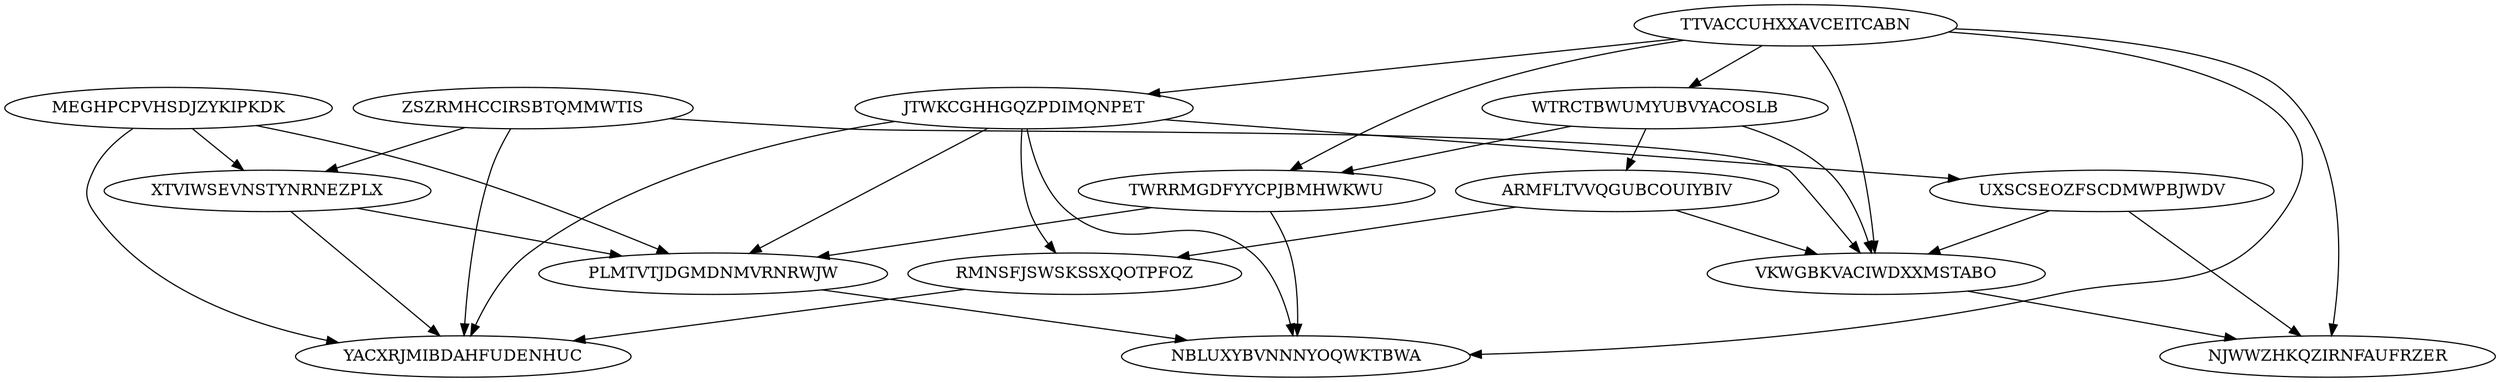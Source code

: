 digraph N15M31 {
	TTVACCUHXXAVCEITCABN	[Weight=16];
	WTRCTBWUMYUBVYACOSLB	[Weight=14];
	JTWKCGHHGQZPDIMQNPET	[Weight=14];
	ZSZRMHCCIRSBTQMMWTIS	[Weight=13];
	ARMFLTVVQGUBCOUIYBIV	[Weight=11];
	UXSCSEOZFSCDMWPBJWDV	[Weight=15];
	RMNSFJSWSKSSXQOTPFOZ	[Weight=15];
	TWRRMGDFYYCPJBMHWKWU	[Weight=17];
	VKWGBKVACIWDXXMSTABO	[Weight=19];
	MEGHPCPVHSDJZYKIPKDK	[Weight=19];
	XTVIWSEVNSTYNRNEZPLX	[Weight=12];
	PLMTVTJDGMDNMVRNRWJW	[Weight=14];
	NBLUXYBVNNNYOQWKTBWA	[Weight=12];
	NJWWZHKQZIRNFAUFRZER	[Weight=20];
	YACXRJMIBDAHFUDENHUC	[Weight=17];
	TTVACCUHXXAVCEITCABN -> JTWKCGHHGQZPDIMQNPET [Weight=20];
	JTWKCGHHGQZPDIMQNPET -> NBLUXYBVNNNYOQWKTBWA [Weight=13];
	ZSZRMHCCIRSBTQMMWTIS -> VKWGBKVACIWDXXMSTABO [Weight=12];
	MEGHPCPVHSDJZYKIPKDK -> PLMTVTJDGMDNMVRNRWJW [Weight=19];
	WTRCTBWUMYUBVYACOSLB -> ARMFLTVVQGUBCOUIYBIV [Weight=15];
	MEGHPCPVHSDJZYKIPKDK -> YACXRJMIBDAHFUDENHUC [Weight=12];
	ARMFLTVVQGUBCOUIYBIV -> VKWGBKVACIWDXXMSTABO [Weight=12];
	WTRCTBWUMYUBVYACOSLB -> TWRRMGDFYYCPJBMHWKWU [Weight=11];
	UXSCSEOZFSCDMWPBJWDV -> VKWGBKVACIWDXXMSTABO [Weight=19];
	JTWKCGHHGQZPDIMQNPET -> YACXRJMIBDAHFUDENHUC [Weight=20];
	ZSZRMHCCIRSBTQMMWTIS -> YACXRJMIBDAHFUDENHUC [Weight=20];
	XTVIWSEVNSTYNRNEZPLX -> YACXRJMIBDAHFUDENHUC [Weight=11];
	TWRRMGDFYYCPJBMHWKWU -> PLMTVTJDGMDNMVRNRWJW [Weight=17];
	ZSZRMHCCIRSBTQMMWTIS -> XTVIWSEVNSTYNRNEZPLX [Weight=11];
	TTVACCUHXXAVCEITCABN -> TWRRMGDFYYCPJBMHWKWU [Weight=13];
	UXSCSEOZFSCDMWPBJWDV -> NJWWZHKQZIRNFAUFRZER [Weight=14];
	JTWKCGHHGQZPDIMQNPET -> UXSCSEOZFSCDMWPBJWDV [Weight=19];
	VKWGBKVACIWDXXMSTABO -> NJWWZHKQZIRNFAUFRZER [Weight=19];
	TTVACCUHXXAVCEITCABN -> NJWWZHKQZIRNFAUFRZER [Weight=12];
	RMNSFJSWSKSSXQOTPFOZ -> YACXRJMIBDAHFUDENHUC [Weight=14];
	JTWKCGHHGQZPDIMQNPET -> RMNSFJSWSKSSXQOTPFOZ [Weight=20];
	PLMTVTJDGMDNMVRNRWJW -> NBLUXYBVNNNYOQWKTBWA [Weight=12];
	ARMFLTVVQGUBCOUIYBIV -> RMNSFJSWSKSSXQOTPFOZ [Weight=11];
	TTVACCUHXXAVCEITCABN -> WTRCTBWUMYUBVYACOSLB [Weight=20];
	TWRRMGDFYYCPJBMHWKWU -> NBLUXYBVNNNYOQWKTBWA [Weight=12];
	JTWKCGHHGQZPDIMQNPET -> PLMTVTJDGMDNMVRNRWJW [Weight=15];
	XTVIWSEVNSTYNRNEZPLX -> PLMTVTJDGMDNMVRNRWJW [Weight=19];
	TTVACCUHXXAVCEITCABN -> VKWGBKVACIWDXXMSTABO [Weight=17];
	MEGHPCPVHSDJZYKIPKDK -> XTVIWSEVNSTYNRNEZPLX [Weight=10];
	WTRCTBWUMYUBVYACOSLB -> VKWGBKVACIWDXXMSTABO [Weight=20];
	TTVACCUHXXAVCEITCABN -> NBLUXYBVNNNYOQWKTBWA [Weight=10];
}
